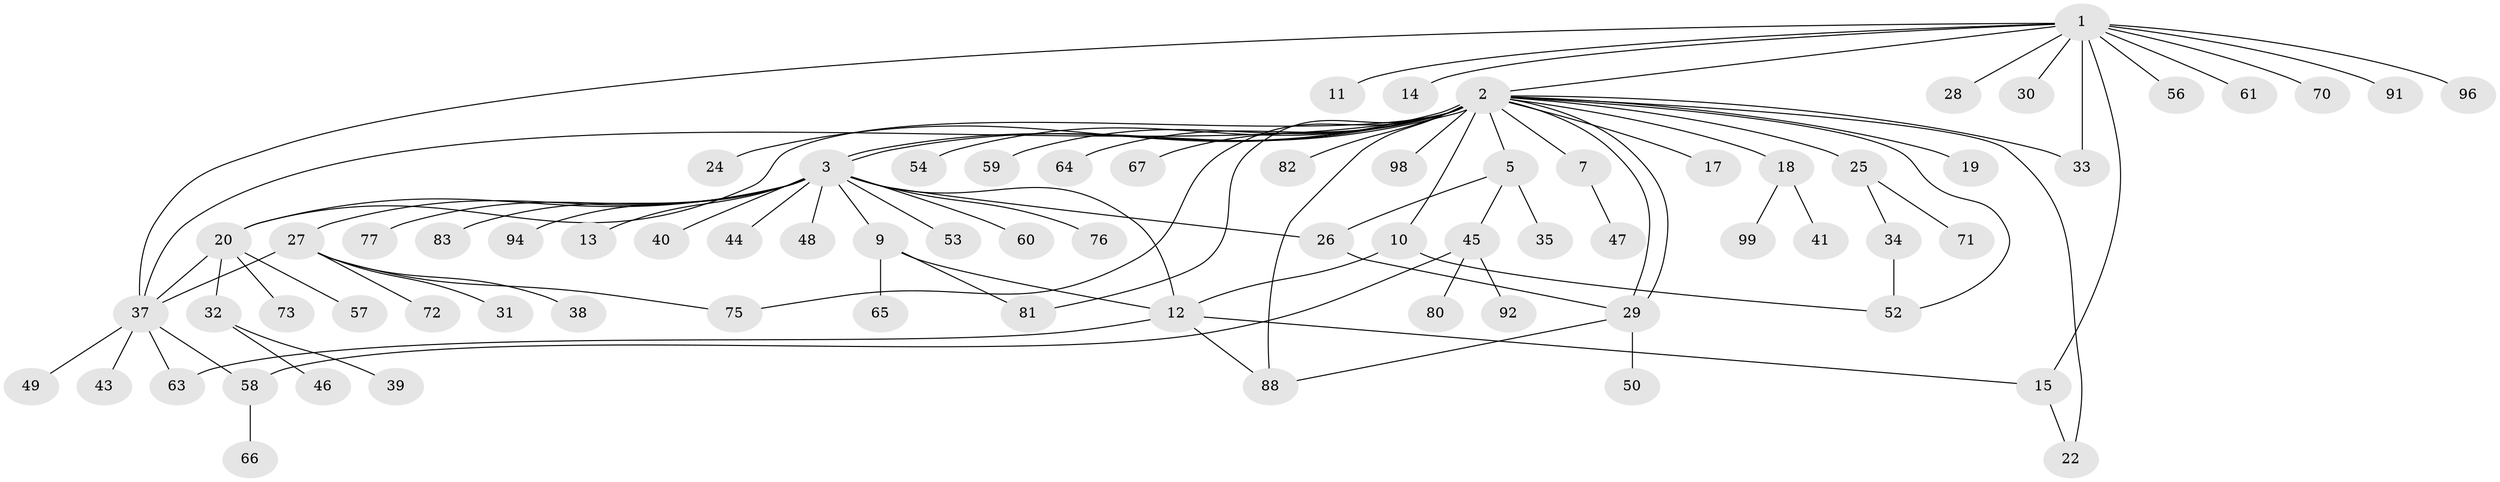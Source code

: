 // original degree distribution, {7: 0.02, 15: 0.03, 4: 0.07, 6: 0.01, 3: 0.08, 8: 0.02, 2: 0.14, 5: 0.05, 1: 0.58}
// Generated by graph-tools (version 1.1) at 2025/11/02/21/25 10:11:08]
// undirected, 74 vertices, 94 edges
graph export_dot {
graph [start="1"]
  node [color=gray90,style=filled];
  1 [super="+8"];
  2 [super="+4"];
  3 [super="+6"];
  5 [super="+21"];
  7 [super="+16"];
  9 [super="+62"];
  10 [super="+87"];
  11 [super="+36"];
  12 [super="+93"];
  13 [super="+84"];
  14;
  15 [super="+68"];
  17;
  18 [super="+23"];
  19;
  20 [super="+51"];
  22;
  24;
  25;
  26;
  27 [super="+79"];
  28;
  29 [super="+69"];
  30;
  31;
  32 [super="+42"];
  33 [super="+86"];
  34;
  35 [super="+78"];
  37 [super="+95"];
  38;
  39;
  40;
  41;
  43;
  44;
  45 [super="+89"];
  46;
  47;
  48;
  49;
  50;
  52 [super="+55"];
  53;
  54;
  56;
  57;
  58;
  59;
  60;
  61;
  63;
  64 [super="+85"];
  65;
  66;
  67;
  70;
  71 [super="+74"];
  72;
  73;
  75 [super="+97"];
  76 [super="+90"];
  77;
  80;
  81 [super="+100"];
  82;
  83;
  88;
  91;
  92;
  94;
  96;
  98;
  99;
  1 -- 2;
  1 -- 15;
  1 -- 30;
  1 -- 33;
  1 -- 37;
  1 -- 56;
  1 -- 96;
  1 -- 70;
  1 -- 11;
  1 -- 14;
  1 -- 91;
  1 -- 28;
  1 -- 61;
  2 -- 3;
  2 -- 3;
  2 -- 5 [weight=2];
  2 -- 10;
  2 -- 17;
  2 -- 29;
  2 -- 29;
  2 -- 33;
  2 -- 37;
  2 -- 54;
  2 -- 64;
  2 -- 88;
  2 -- 98;
  2 -- 67;
  2 -- 7;
  2 -- 81;
  2 -- 18;
  2 -- 19;
  2 -- 20;
  2 -- 52;
  2 -- 22;
  2 -- 82;
  2 -- 24;
  2 -- 25;
  2 -- 59;
  2 -- 75;
  3 -- 60;
  3 -- 40;
  3 -- 9;
  3 -- 44;
  3 -- 13;
  3 -- 76;
  3 -- 77;
  3 -- 48;
  3 -- 83;
  3 -- 53;
  3 -- 26;
  3 -- 27;
  3 -- 94;
  3 -- 20;
  3 -- 12;
  5 -- 26;
  5 -- 35;
  5 -- 45;
  7 -- 47;
  9 -- 81;
  9 -- 65;
  9 -- 12;
  10 -- 12 [weight=2];
  10 -- 52;
  12 -- 15;
  12 -- 88;
  12 -- 63;
  15 -- 22;
  18 -- 41;
  18 -- 99;
  20 -- 32;
  20 -- 37;
  20 -- 57;
  20 -- 73;
  25 -- 34;
  25 -- 71;
  26 -- 29;
  27 -- 31;
  27 -- 37;
  27 -- 38;
  27 -- 72;
  27 -- 75;
  29 -- 50;
  29 -- 88;
  32 -- 39;
  32 -- 46;
  34 -- 52;
  37 -- 43;
  37 -- 49;
  37 -- 63;
  37 -- 58;
  45 -- 58;
  45 -- 80;
  45 -- 92;
  58 -- 66;
}
